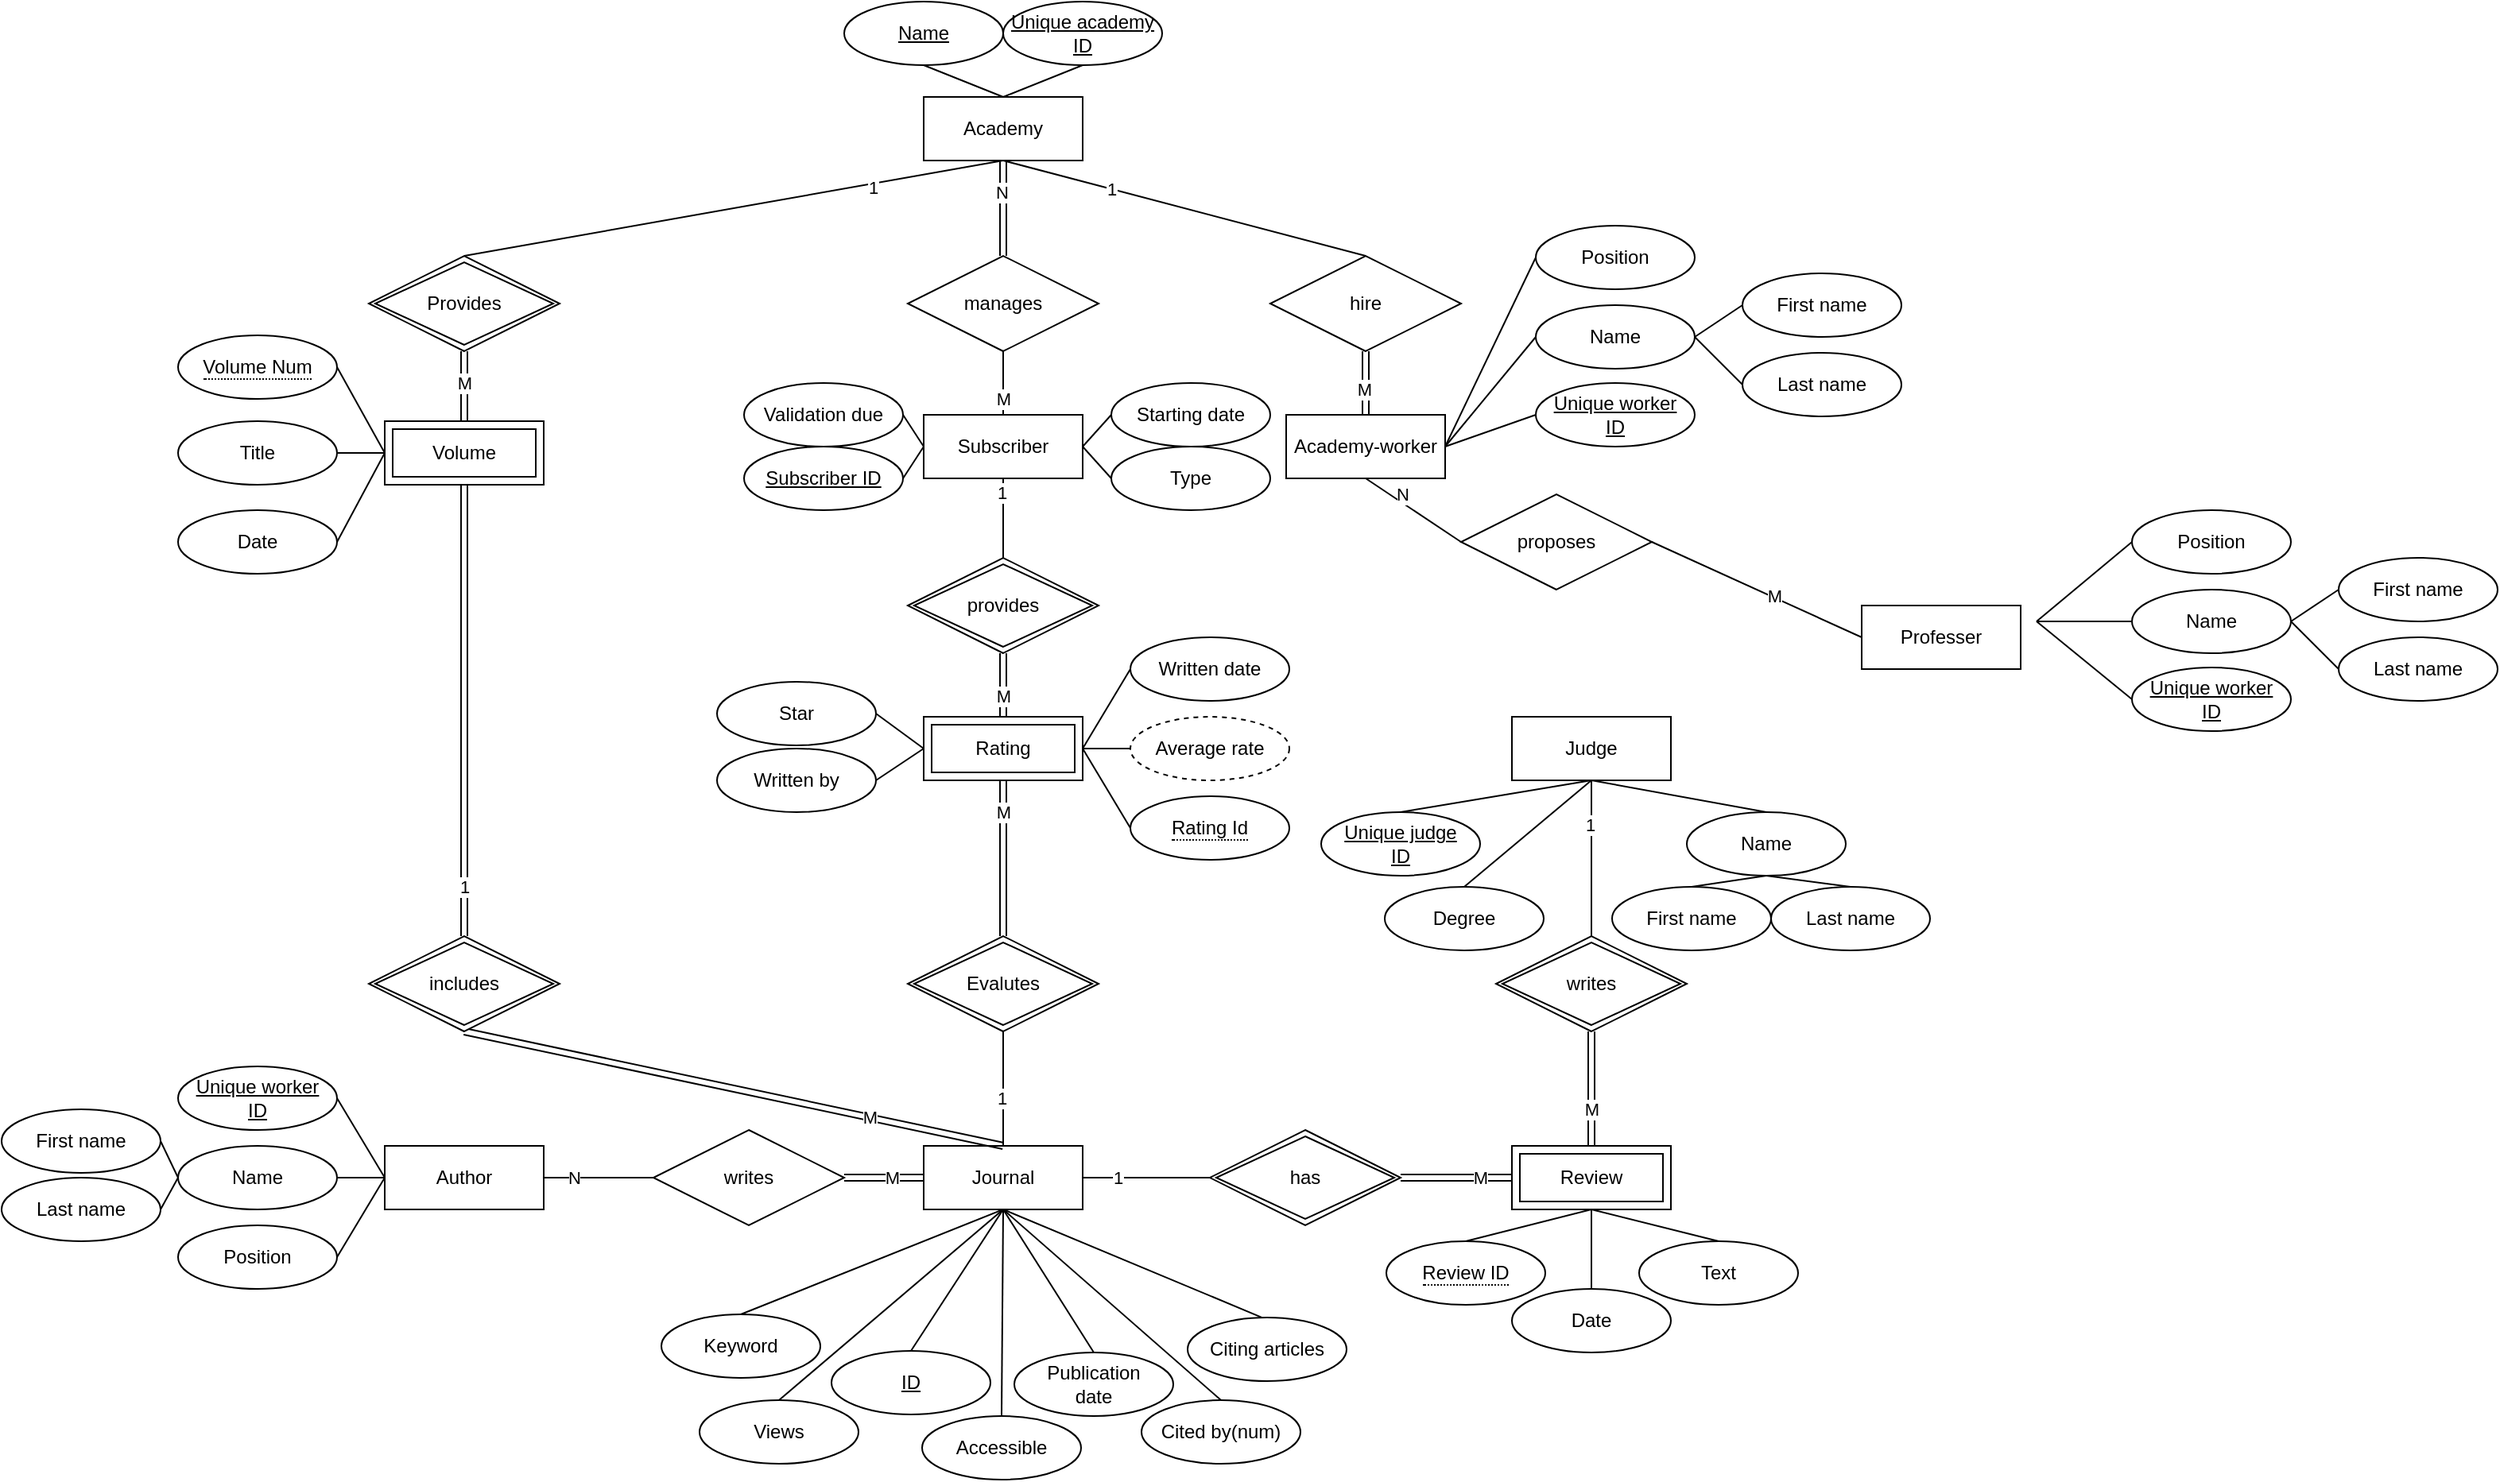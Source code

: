 <mxfile version="20.4.0" type="github">
  <diagram id="O5Nt3UZu3TyDV2IO9KQv" name="페이지-1">
    <mxGraphModel dx="474" dy="285" grid="1" gridSize="10" guides="1" tooltips="1" connect="1" arrows="1" fold="1" page="1" pageScale="1" pageWidth="2000" pageHeight="4100" math="0" shadow="0">
      <root>
        <mxCell id="0" />
        <mxCell id="1" parent="0" />
        <mxCell id="-fTK9KnJdiPH2uhLEuWP-1" value="Journal" style="whiteSpace=wrap;html=1;align=center;direction=west;" parent="1" vertex="1">
          <mxGeometry x="960" y="1480" width="100" height="40" as="geometry" />
        </mxCell>
        <mxCell id="-fTK9KnJdiPH2uhLEuWP-2" value="Author" style="whiteSpace=wrap;html=1;align=center;" parent="1" vertex="1">
          <mxGeometry x="621" y="1480" width="100" height="40" as="geometry" />
        </mxCell>
        <mxCell id="-fTK9KnJdiPH2uhLEuWP-3" value="Academy" style="whiteSpace=wrap;html=1;align=center;direction=west;" parent="1" vertex="1">
          <mxGeometry x="960" y="820" width="100" height="40" as="geometry" />
        </mxCell>
        <mxCell id="-fTK9KnJdiPH2uhLEuWP-9" value="Volume" style="shape=ext;margin=3;double=1;whiteSpace=wrap;html=1;align=center;gradientColor=default;fillColor=none;direction=west;" parent="1" vertex="1">
          <mxGeometry x="621" y="1024" width="100" height="40" as="geometry" />
        </mxCell>
        <mxCell id="-fTK9KnJdiPH2uhLEuWP-13" value="Judge" style="whiteSpace=wrap;html=1;align=center;direction=west;" parent="1" vertex="1">
          <mxGeometry x="1330" y="1210" width="100" height="40" as="geometry" />
        </mxCell>
        <mxCell id="-fTK9KnJdiPH2uhLEuWP-16" value="Review" style="shape=ext;margin=3;double=1;whiteSpace=wrap;html=1;align=center;fillColor=none;gradientColor=default;direction=west;" parent="1" vertex="1">
          <mxGeometry x="1330" y="1480" width="100" height="40" as="geometry" />
        </mxCell>
        <mxCell id="-fTK9KnJdiPH2uhLEuWP-17" value="Subscriber" style="whiteSpace=wrap;html=1;align=center;direction=west;" parent="1" vertex="1">
          <mxGeometry x="960" y="1020" width="100" height="40" as="geometry" />
        </mxCell>
        <mxCell id="-fTK9KnJdiPH2uhLEuWP-18" value="Academy-worker" style="whiteSpace=wrap;html=1;align=center;direction=west;" parent="1" vertex="1">
          <mxGeometry x="1188" y="1020" width="100" height="40" as="geometry" />
        </mxCell>
        <mxCell id="-fTK9KnJdiPH2uhLEuWP-21" value="ID" style="ellipse;whiteSpace=wrap;html=1;align=center;fontStyle=4;fillColor=none;gradientColor=default;direction=west;" parent="1" vertex="1">
          <mxGeometry x="902" y="1609" width="100" height="40" as="geometry" />
        </mxCell>
        <mxCell id="-fTK9KnJdiPH2uhLEuWP-22" value="writes" style="shape=rhombus;perimeter=rhombusPerimeter;whiteSpace=wrap;html=1;align=center;fillColor=none;gradientColor=default;" parent="1" vertex="1">
          <mxGeometry x="790" y="1470" width="120" height="60" as="geometry" />
        </mxCell>
        <mxCell id="-fTK9KnJdiPH2uhLEuWP-26" value="" style="endArrow=none;html=1;rounded=0;entryX=0.5;entryY=0;entryDx=0;entryDy=0;exitX=0.5;exitY=1;exitDx=0;exitDy=0;" parent="1" source="4AUw625GRqSKtKUmd0re-2" target="-fTK9KnJdiPH2uhLEuWP-3" edge="1">
          <mxGeometry relative="1" as="geometry">
            <mxPoint x="700" y="2030" as="sourcePoint" />
            <mxPoint x="1558" y="1460" as="targetPoint" />
          </mxGeometry>
        </mxCell>
        <mxCell id="-fTK9KnJdiPH2uhLEuWP-125" value="1" style="edgeLabel;html=1;align=center;verticalAlign=middle;resizable=0;points=[];" parent="-fTK9KnJdiPH2uhLEuWP-26" vertex="1" connectable="0">
          <mxGeometry x="-0.628" y="-4" relative="1" as="geometry">
            <mxPoint x="193" y="-36" as="offset" />
          </mxGeometry>
        </mxCell>
        <mxCell id="-fTK9KnJdiPH2uhLEuWP-30" value="Views" style="ellipse;whiteSpace=wrap;html=1;align=center;fillColor=none;gradientColor=default;direction=west;" parent="1" vertex="1">
          <mxGeometry x="819" y="1640" width="100" height="40" as="geometry" />
        </mxCell>
        <mxCell id="-fTK9KnJdiPH2uhLEuWP-31" value="Citing articles" style="ellipse;whiteSpace=wrap;html=1;align=center;fillColor=none;gradientColor=default;direction=west;" parent="1" vertex="1">
          <mxGeometry x="1126" y="1588" width="100" height="40" as="geometry" />
        </mxCell>
        <mxCell id="-fTK9KnJdiPH2uhLEuWP-32" value="Keyword" style="ellipse;whiteSpace=wrap;html=1;align=center;fillColor=none;gradientColor=default;direction=west;" parent="1" vertex="1">
          <mxGeometry x="795" y="1586" width="100" height="40" as="geometry" />
        </mxCell>
        <mxCell id="-fTK9KnJdiPH2uhLEuWP-33" value="Publication&lt;br&gt;date" style="ellipse;whiteSpace=wrap;html=1;align=center;fillColor=none;gradientColor=default;direction=west;" parent="1" vertex="1">
          <mxGeometry x="1017" y="1610" width="100" height="40" as="geometry" />
        </mxCell>
        <mxCell id="-fTK9KnJdiPH2uhLEuWP-35" value="Cited by(num)" style="ellipse;whiteSpace=wrap;html=1;align=center;fillColor=none;gradientColor=default;direction=west;" parent="1" vertex="1">
          <mxGeometry x="1097" y="1640" width="100" height="40" as="geometry" />
        </mxCell>
        <mxCell id="-fTK9KnJdiPH2uhLEuWP-40" value="N" style="endArrow=none;html=1;rounded=0;exitX=0;exitY=0.5;exitDx=0;exitDy=0;entryX=1;entryY=0.5;entryDx=0;entryDy=0;" parent="1" source="-fTK9KnJdiPH2uhLEuWP-22" target="-fTK9KnJdiPH2uhLEuWP-2" edge="1">
          <mxGeometry x="0.449" relative="1" as="geometry">
            <mxPoint x="1160" y="870" as="sourcePoint" />
            <mxPoint x="1320" y="870" as="targetPoint" />
            <mxPoint as="offset" />
          </mxGeometry>
        </mxCell>
        <mxCell id="-fTK9KnJdiPH2uhLEuWP-41" value="&lt;u&gt;Subscriber ID&lt;/u&gt;" style="ellipse;whiteSpace=wrap;html=1;align=center;fillColor=none;gradientColor=default;" parent="1" vertex="1">
          <mxGeometry x="847" y="1040" width="100" height="40" as="geometry" />
        </mxCell>
        <mxCell id="-fTK9KnJdiPH2uhLEuWP-43" value="Type" style="ellipse;whiteSpace=wrap;html=1;align=center;fillColor=none;gradientColor=default;" parent="1" vertex="1">
          <mxGeometry x="1078" y="1040" width="100" height="40" as="geometry" />
        </mxCell>
        <mxCell id="-fTK9KnJdiPH2uhLEuWP-47" value="manages" style="shape=rhombus;perimeter=rhombusPerimeter;whiteSpace=wrap;html=1;align=center;fillColor=none;gradientColor=default;direction=west;" parent="1" vertex="1">
          <mxGeometry x="950" y="920.0" width="120" height="60" as="geometry" />
        </mxCell>
        <mxCell id="-fTK9KnJdiPH2uhLEuWP-49" value="" style="endArrow=none;html=1;rounded=0;exitX=0.5;exitY=0;exitDx=0;exitDy=0;entryX=0.5;entryY=1;entryDx=0;entryDy=0;" parent="1" source="-fTK9KnJdiPH2uhLEuWP-47" target="-fTK9KnJdiPH2uhLEuWP-17" edge="1">
          <mxGeometry relative="1" as="geometry">
            <mxPoint x="1352" y="2156.49" as="sourcePoint" />
            <mxPoint x="2032" y="1516.49" as="targetPoint" />
          </mxGeometry>
        </mxCell>
        <mxCell id="-fTK9KnJdiPH2uhLEuWP-118" value="M" style="edgeLabel;html=1;align=center;verticalAlign=middle;resizable=0;points=[];" parent="-fTK9KnJdiPH2uhLEuWP-49" vertex="1" connectable="0">
          <mxGeometry x="-0.477" y="-1" relative="1" as="geometry">
            <mxPoint x="1" y="19" as="offset" />
          </mxGeometry>
        </mxCell>
        <mxCell id="-fTK9KnJdiPH2uhLEuWP-50" value="hire" style="shape=rhombus;perimeter=rhombusPerimeter;whiteSpace=wrap;html=1;align=center;fillColor=none;gradientColor=default;direction=west;" parent="1" vertex="1">
          <mxGeometry x="1178" y="920.0" width="120" height="60" as="geometry" />
        </mxCell>
        <mxCell id="-fTK9KnJdiPH2uhLEuWP-51" value="" style="endArrow=none;html=1;rounded=0;exitX=0.5;exitY=0;exitDx=0;exitDy=0;entryX=0.5;entryY=1;entryDx=0;entryDy=0;" parent="1" source="-fTK9KnJdiPH2uhLEuWP-3" target="-fTK9KnJdiPH2uhLEuWP-50" edge="1">
          <mxGeometry relative="1" as="geometry">
            <mxPoint x="1508" y="1420" as="sourcePoint" />
            <mxPoint x="1668" y="1420" as="targetPoint" />
          </mxGeometry>
        </mxCell>
        <mxCell id="-fTK9KnJdiPH2uhLEuWP-121" value="1" style="edgeLabel;html=1;align=center;verticalAlign=middle;resizable=0;points=[];" parent="-fTK9KnJdiPH2uhLEuWP-51" vertex="1" connectable="0">
          <mxGeometry x="0.398" y="3" relative="1" as="geometry">
            <mxPoint x="-93" y="-21" as="offset" />
          </mxGeometry>
        </mxCell>
        <mxCell id="-fTK9KnJdiPH2uhLEuWP-53" value="proposes" style="shape=rhombus;perimeter=rhombusPerimeter;whiteSpace=wrap;html=1;align=center;fillColor=none;gradientColor=default;direction=west;" parent="1" vertex="1">
          <mxGeometry x="1298" y="1070" width="120" height="60" as="geometry" />
        </mxCell>
        <mxCell id="-fTK9KnJdiPH2uhLEuWP-54" value="" style="endArrow=none;html=1;rounded=0;exitX=0.5;exitY=0;exitDx=0;exitDy=0;entryX=1;entryY=0.5;entryDx=0;entryDy=0;" parent="1" source="-fTK9KnJdiPH2uhLEuWP-18" target="-fTK9KnJdiPH2uhLEuWP-53" edge="1">
          <mxGeometry relative="1" as="geometry">
            <mxPoint x="1368" y="1540" as="sourcePoint" />
            <mxPoint x="1238" y="1090.0" as="targetPoint" />
          </mxGeometry>
        </mxCell>
        <mxCell id="-fTK9KnJdiPH2uhLEuWP-129" value="N" style="edgeLabel;html=1;align=center;verticalAlign=middle;resizable=0;points=[];" parent="-fTK9KnJdiPH2uhLEuWP-54" vertex="1" connectable="0">
          <mxGeometry x="0.521" y="1" relative="1" as="geometry">
            <mxPoint x="-24" y="-20" as="offset" />
          </mxGeometry>
        </mxCell>
        <mxCell id="-fTK9KnJdiPH2uhLEuWP-55" value="" style="endArrow=none;html=1;rounded=0;exitX=0;exitY=0.5;exitDx=0;exitDy=0;entryX=1;entryY=0.5;entryDx=0;entryDy=0;" parent="1" source="-fTK9KnJdiPH2uhLEuWP-53" target="wp4vG5sZTtQI7S3WVU1L-43" edge="1">
          <mxGeometry relative="1" as="geometry">
            <mxPoint x="540" y="1193" as="sourcePoint" />
            <mxPoint x="1510" y="1180" as="targetPoint" />
          </mxGeometry>
        </mxCell>
        <mxCell id="0sQT9fyUg3EOoXURnySZ-10" value="M" style="edgeLabel;html=1;align=center;verticalAlign=middle;resizable=0;points=[];" parent="-fTK9KnJdiPH2uhLEuWP-55" vertex="1" connectable="0">
          <mxGeometry x="0.15" y="1" relative="1" as="geometry">
            <mxPoint as="offset" />
          </mxGeometry>
        </mxCell>
        <mxCell id="-fTK9KnJdiPH2uhLEuWP-61" value="" style="endArrow=none;html=1;rounded=0;exitX=0.5;exitY=0;exitDx=0;exitDy=0;entryX=0.5;entryY=1;entryDx=0;entryDy=0;" parent="1" source="-fTK9KnJdiPH2uhLEuWP-13" target="4AUw625GRqSKtKUmd0re-8" edge="1">
          <mxGeometry relative="1" as="geometry">
            <mxPoint x="1210" y="1193" as="sourcePoint" />
            <mxPoint x="1380.0" y="1650.69" as="targetPoint" />
          </mxGeometry>
        </mxCell>
        <mxCell id="-fTK9KnJdiPH2uhLEuWP-133" value="1" style="edgeLabel;html=1;align=center;verticalAlign=middle;resizable=0;points=[];" parent="-fTK9KnJdiPH2uhLEuWP-61" vertex="1" connectable="0">
          <mxGeometry x="-0.37" y="-3" relative="1" as="geometry">
            <mxPoint x="2" y="-3" as="offset" />
          </mxGeometry>
        </mxCell>
        <mxCell id="-fTK9KnJdiPH2uhLEuWP-64" value="" style="endArrow=none;html=1;rounded=0;exitX=0;exitY=0.5;exitDx=0;exitDy=0;entryX=0;entryY=0.5;entryDx=0;entryDy=0;" parent="1" source="-fTK9KnJdiPH2uhLEuWP-1" target="4AUw625GRqSKtKUmd0re-6" edge="1">
          <mxGeometry relative="1" as="geometry">
            <mxPoint x="1050" y="950" as="sourcePoint" />
            <mxPoint x="1231" y="1440" as="targetPoint" />
          </mxGeometry>
        </mxCell>
        <mxCell id="0sQT9fyUg3EOoXURnySZ-12" value="1" style="edgeLabel;html=1;align=center;verticalAlign=middle;resizable=0;points=[];" parent="-fTK9KnJdiPH2uhLEuWP-64" vertex="1" connectable="0">
          <mxGeometry x="-0.465" relative="1" as="geometry">
            <mxPoint as="offset" />
          </mxGeometry>
        </mxCell>
        <mxCell id="-fTK9KnJdiPH2uhLEuWP-75" value="Validation due" style="ellipse;whiteSpace=wrap;html=1;align=center;fillColor=none;gradientColor=default;" parent="1" vertex="1">
          <mxGeometry x="847" y="1000" width="100" height="40" as="geometry" />
        </mxCell>
        <mxCell id="-fTK9KnJdiPH2uhLEuWP-76" value="Starting date" style="ellipse;whiteSpace=wrap;html=1;align=center;fillColor=none;gradientColor=default;" parent="1" vertex="1">
          <mxGeometry x="1078" y="1000" width="100" height="40" as="geometry" />
        </mxCell>
        <mxCell id="-fTK9KnJdiPH2uhLEuWP-78" value="Unique judge&lt;br&gt;ID" style="ellipse;whiteSpace=wrap;html=1;align=center;fontStyle=4;fillColor=none;gradientColor=default;" parent="1" vertex="1">
          <mxGeometry x="1210" y="1270" width="100" height="40" as="geometry" />
        </mxCell>
        <mxCell id="-fTK9KnJdiPH2uhLEuWP-83" value="Last name" style="ellipse;whiteSpace=wrap;html=1;align=center;fillColor=none;gradientColor=default;" parent="1" vertex="1">
          <mxGeometry x="1493" y="1317" width="100" height="40" as="geometry" />
        </mxCell>
        <mxCell id="-fTK9KnJdiPH2uhLEuWP-84" value="Name" style="ellipse;whiteSpace=wrap;html=1;align=center;fillColor=none;gradientColor=default;" parent="1" vertex="1">
          <mxGeometry x="1440" y="1270" width="100" height="40" as="geometry" />
        </mxCell>
        <mxCell id="-fTK9KnJdiPH2uhLEuWP-85" value="" style="endArrow=none;html=1;rounded=0;entryX=0.5;entryY=1;entryDx=0;entryDy=0;exitX=0.5;exitY=0;exitDx=0;exitDy=0;" parent="1" source="-fTK9KnJdiPH2uhLEuWP-87" target="-fTK9KnJdiPH2uhLEuWP-84" edge="1">
          <mxGeometry relative="1" as="geometry">
            <mxPoint x="1140" y="1095" as="sourcePoint" />
            <mxPoint x="1300" y="1095" as="targetPoint" />
          </mxGeometry>
        </mxCell>
        <mxCell id="-fTK9KnJdiPH2uhLEuWP-86" value="" style="endArrow=none;html=1;rounded=0;entryX=0.5;entryY=0;entryDx=0;entryDy=0;exitX=0.5;exitY=1;exitDx=0;exitDy=0;" parent="1" source="-fTK9KnJdiPH2uhLEuWP-84" edge="1" target="-fTK9KnJdiPH2uhLEuWP-83">
          <mxGeometry relative="1" as="geometry">
            <mxPoint x="1600" y="1225" as="sourcePoint" />
            <mxPoint x="1660" y="1235" as="targetPoint" />
          </mxGeometry>
        </mxCell>
        <mxCell id="-fTK9KnJdiPH2uhLEuWP-87" value="First name" style="ellipse;whiteSpace=wrap;html=1;align=center;fillColor=none;gradientColor=default;" parent="1" vertex="1">
          <mxGeometry x="1393" y="1317" width="100" height="40" as="geometry" />
        </mxCell>
        <mxCell id="-fTK9KnJdiPH2uhLEuWP-88" value="Degree" style="ellipse;whiteSpace=wrap;html=1;align=center;fillColor=none;gradientColor=default;" parent="1" vertex="1">
          <mxGeometry x="1250" y="1317" width="100" height="40" as="geometry" />
        </mxCell>
        <mxCell id="-fTK9KnJdiPH2uhLEuWP-89" value="Date" style="ellipse;whiteSpace=wrap;html=1;align=center;fillColor=none;gradientColor=default;" parent="1" vertex="1">
          <mxGeometry x="1330" y="1570" width="100" height="40" as="geometry" />
        </mxCell>
        <mxCell id="-fTK9KnJdiPH2uhLEuWP-92" value="&lt;span style=&quot;border-bottom: 1px dotted&quot;&gt;Review ID&lt;/span&gt;" style="ellipse;whiteSpace=wrap;html=1;align=center;fillColor=none;gradientColor=default;" parent="1" vertex="1">
          <mxGeometry x="1251" y="1540" width="100" height="40" as="geometry" />
        </mxCell>
        <mxCell id="-fTK9KnJdiPH2uhLEuWP-94" value="Date" style="ellipse;whiteSpace=wrap;html=1;align=center;fillColor=none;gradientColor=default;" parent="1" vertex="1">
          <mxGeometry x="491" y="1080" width="100" height="40" as="geometry" />
        </mxCell>
        <mxCell id="-fTK9KnJdiPH2uhLEuWP-95" value="Title" style="ellipse;whiteSpace=wrap;html=1;align=center;fillColor=none;gradientColor=default;" parent="1" vertex="1">
          <mxGeometry x="491" y="1024" width="100" height="40" as="geometry" />
        </mxCell>
        <mxCell id="-fTK9KnJdiPH2uhLEuWP-96" value="&lt;span style=&quot;border-bottom: 1px dotted&quot;&gt;Volume Num&lt;/span&gt;" style="ellipse;whiteSpace=wrap;html=1;align=center;fillColor=none;gradientColor=default;" parent="1" vertex="1">
          <mxGeometry x="491" y="970" width="100" height="40" as="geometry" />
        </mxCell>
        <mxCell id="-fTK9KnJdiPH2uhLEuWP-97" value="Unique worker&lt;br&gt;ID" style="ellipse;whiteSpace=wrap;html=1;align=center;fontStyle=4;fillColor=none;gradientColor=default;" parent="1" vertex="1">
          <mxGeometry x="1345" y="1000" width="100" height="40" as="geometry" />
        </mxCell>
        <mxCell id="-fTK9KnJdiPH2uhLEuWP-99" value="Last name" style="ellipse;whiteSpace=wrap;html=1;align=center;fillColor=none;gradientColor=default;" parent="1" vertex="1">
          <mxGeometry x="1475" y="981" width="100" height="40" as="geometry" />
        </mxCell>
        <mxCell id="-fTK9KnJdiPH2uhLEuWP-100" value="Name" style="ellipse;whiteSpace=wrap;html=1;align=center;fillColor=none;gradientColor=default;" parent="1" vertex="1">
          <mxGeometry x="1345" y="951" width="100" height="40" as="geometry" />
        </mxCell>
        <mxCell id="-fTK9KnJdiPH2uhLEuWP-101" value="" style="endArrow=none;html=1;rounded=0;exitX=0;exitY=0.5;exitDx=0;exitDy=0;entryX=1;entryY=0.5;entryDx=0;entryDy=0;" parent="1" source="-fTK9KnJdiPH2uhLEuWP-103" target="-fTK9KnJdiPH2uhLEuWP-100" edge="1">
          <mxGeometry relative="1" as="geometry">
            <mxPoint x="965" y="801" as="sourcePoint" />
            <mxPoint x="1485" y="941" as="targetPoint" />
          </mxGeometry>
        </mxCell>
        <mxCell id="-fTK9KnJdiPH2uhLEuWP-102" value="" style="endArrow=none;html=1;rounded=0;entryX=0;entryY=0.5;entryDx=0;entryDy=0;exitX=1;exitY=0.5;exitDx=0;exitDy=0;" parent="1" source="-fTK9KnJdiPH2uhLEuWP-100" edge="1" target="-fTK9KnJdiPH2uhLEuWP-99">
          <mxGeometry relative="1" as="geometry">
            <mxPoint x="1425" y="931" as="sourcePoint" />
            <mxPoint x="1485" y="941" as="targetPoint" />
          </mxGeometry>
        </mxCell>
        <mxCell id="-fTK9KnJdiPH2uhLEuWP-103" value="First name" style="ellipse;whiteSpace=wrap;html=1;align=center;fillColor=none;gradientColor=default;" parent="1" vertex="1">
          <mxGeometry x="1475" y="931" width="100" height="40" as="geometry" />
        </mxCell>
        <mxCell id="-fTK9KnJdiPH2uhLEuWP-105" value="Position" style="ellipse;whiteSpace=wrap;html=1;align=center;fillColor=none;gradientColor=default;" parent="1" vertex="1">
          <mxGeometry x="1345" y="901" width="100" height="40" as="geometry" />
        </mxCell>
        <mxCell id="-fTK9KnJdiPH2uhLEuWP-109" value="Accessible" style="ellipse;whiteSpace=wrap;html=1;align=center;fillColor=none;gradientColor=default;direction=west;" parent="1" vertex="1">
          <mxGeometry x="959" y="1650" width="100" height="40" as="geometry" />
        </mxCell>
        <mxCell id="-fTK9KnJdiPH2uhLEuWP-110" value="Name" style="ellipse;whiteSpace=wrap;html=1;align=center;fontStyle=4;fillColor=none;gradientColor=default;" parent="1" vertex="1">
          <mxGeometry x="910" y="760" width="100" height="40" as="geometry" />
        </mxCell>
        <mxCell id="-fTK9KnJdiPH2uhLEuWP-111" value="&lt;u&gt;Unique academy&lt;br&gt;ID&lt;/u&gt;" style="ellipse;whiteSpace=wrap;html=1;align=center;fillColor=none;gradientColor=default;" parent="1" vertex="1">
          <mxGeometry x="1010" y="760" width="100" height="40" as="geometry" />
        </mxCell>
        <mxCell id="0sQT9fyUg3EOoXURnySZ-13" value="" style="endArrow=none;html=1;rounded=0;exitX=0.5;exitY=0;exitDx=0;exitDy=0;entryX=0.5;entryY=1;entryDx=0;entryDy=0;" parent="1" source="-fTK9KnJdiPH2uhLEuWP-1" target="-fTK9KnJdiPH2uhLEuWP-33" edge="1">
          <mxGeometry width="50" height="50" relative="1" as="geometry">
            <mxPoint x="990" y="1480" as="sourcePoint" />
            <mxPoint x="1040" y="1430" as="targetPoint" />
          </mxGeometry>
        </mxCell>
        <mxCell id="0sQT9fyUg3EOoXURnySZ-14" value="" style="endArrow=none;html=1;rounded=0;entryX=0.5;entryY=1;entryDx=0;entryDy=0;exitX=0.5;exitY=0;exitDx=0;exitDy=0;" parent="1" source="-fTK9KnJdiPH2uhLEuWP-1" target="-fTK9KnJdiPH2uhLEuWP-32" edge="1">
          <mxGeometry width="50" height="50" relative="1" as="geometry">
            <mxPoint x="1010" y="1480" as="sourcePoint" />
            <mxPoint x="1070" y="1457.69" as="targetPoint" />
          </mxGeometry>
        </mxCell>
        <mxCell id="0sQT9fyUg3EOoXURnySZ-15" value="" style="endArrow=none;html=1;rounded=0;exitX=0.5;exitY=0;exitDx=0;exitDy=0;entryX=0.5;entryY=1;entryDx=0;entryDy=0;" parent="1" source="-fTK9KnJdiPH2uhLEuWP-1" target="-fTK9KnJdiPH2uhLEuWP-30" edge="1">
          <mxGeometry width="50" height="50" relative="1" as="geometry">
            <mxPoint x="1030" y="1500" as="sourcePoint" />
            <mxPoint x="1080" y="1467.69" as="targetPoint" />
          </mxGeometry>
        </mxCell>
        <mxCell id="0sQT9fyUg3EOoXURnySZ-16" value="" style="endArrow=none;html=1;rounded=0;exitX=0.5;exitY=0;exitDx=0;exitDy=0;entryX=0.5;entryY=1;entryDx=0;entryDy=0;" parent="1" source="-fTK9KnJdiPH2uhLEuWP-1" target="-fTK9KnJdiPH2uhLEuWP-35" edge="1">
          <mxGeometry width="50" height="50" relative="1" as="geometry">
            <mxPoint x="1040" y="1510" as="sourcePoint" />
            <mxPoint x="1090" y="1477.69" as="targetPoint" />
          </mxGeometry>
        </mxCell>
        <mxCell id="0sQT9fyUg3EOoXURnySZ-17" value="" style="endArrow=none;html=1;rounded=0;exitX=0.5;exitY=0;exitDx=0;exitDy=0;entryX=0.5;entryY=1;entryDx=0;entryDy=0;" parent="1" source="-fTK9KnJdiPH2uhLEuWP-1" target="-fTK9KnJdiPH2uhLEuWP-109" edge="1">
          <mxGeometry width="50" height="50" relative="1" as="geometry">
            <mxPoint x="1050" y="1520" as="sourcePoint" />
            <mxPoint x="1100" y="1487.69" as="targetPoint" />
          </mxGeometry>
        </mxCell>
        <mxCell id="0sQT9fyUg3EOoXURnySZ-18" value="" style="endArrow=none;html=1;rounded=0;exitX=0.5;exitY=0;exitDx=0;exitDy=0;entryX=0.5;entryY=1;entryDx=0;entryDy=0;" parent="1" source="-fTK9KnJdiPH2uhLEuWP-1" target="-fTK9KnJdiPH2uhLEuWP-21" edge="1">
          <mxGeometry width="50" height="50" relative="1" as="geometry">
            <mxPoint x="1060" y="1530" as="sourcePoint" />
            <mxPoint x="1110" y="1497.69" as="targetPoint" />
          </mxGeometry>
        </mxCell>
        <mxCell id="0sQT9fyUg3EOoXURnySZ-19" value="" style="endArrow=none;html=1;rounded=0;exitX=0.5;exitY=0;exitDx=0;exitDy=0;entryX=0.534;entryY=1.002;entryDx=0;entryDy=0;entryPerimeter=0;" parent="1" source="-fTK9KnJdiPH2uhLEuWP-1" target="-fTK9KnJdiPH2uhLEuWP-31" edge="1">
          <mxGeometry width="50" height="50" relative="1" as="geometry">
            <mxPoint x="1070" y="1540" as="sourcePoint" />
            <mxPoint x="1120" y="1507.69" as="targetPoint" />
          </mxGeometry>
        </mxCell>
        <mxCell id="0sQT9fyUg3EOoXURnySZ-20" value="Text" style="ellipse;whiteSpace=wrap;html=1;align=center;fillColor=none;gradientColor=default;" parent="1" vertex="1">
          <mxGeometry x="1410" y="1540" width="100" height="40" as="geometry" />
        </mxCell>
        <mxCell id="0sQT9fyUg3EOoXURnySZ-23" value="" style="shape=link;html=1;rounded=0;exitX=1;exitY=0.5;exitDx=0;exitDy=0;entryX=1;entryY=0.5;entryDx=0;entryDy=0;" parent="1" source="4AUw625GRqSKtKUmd0re-6" target="-fTK9KnJdiPH2uhLEuWP-16" edge="1">
          <mxGeometry relative="1" as="geometry">
            <mxPoint x="1251" y="1623" as="sourcePoint" />
            <mxPoint x="1300" y="1540" as="targetPoint" />
          </mxGeometry>
        </mxCell>
        <mxCell id="0sQT9fyUg3EOoXURnySZ-25" value="M" style="edgeLabel;html=1;align=center;verticalAlign=middle;resizable=0;points=[];" parent="0sQT9fyUg3EOoXURnySZ-23" vertex="1" connectable="0">
          <mxGeometry x="0.684" y="3" relative="1" as="geometry">
            <mxPoint x="-9" y="3" as="offset" />
          </mxGeometry>
        </mxCell>
        <mxCell id="0sQT9fyUg3EOoXURnySZ-26" value="provides" style="shape=rhombus;double=1;perimeter=rhombusPerimeter;whiteSpace=wrap;html=1;align=center;direction=west;" parent="1" vertex="1">
          <mxGeometry x="950" y="1110" width="120" height="60" as="geometry" />
        </mxCell>
        <mxCell id="0sQT9fyUg3EOoXURnySZ-28" value="Evalutes" style="shape=rhombus;double=1;perimeter=rhombusPerimeter;whiteSpace=wrap;html=1;align=center;direction=west;" parent="1" vertex="1">
          <mxGeometry x="950" y="1348" width="120" height="60" as="geometry" />
        </mxCell>
        <mxCell id="0sQT9fyUg3EOoXURnySZ-29" value="" style="endArrow=none;html=1;rounded=0;exitX=0.5;exitY=0;exitDx=0;exitDy=0;entryX=0.5;entryY=1;entryDx=0;entryDy=0;" parent="1" source="-fTK9KnJdiPH2uhLEuWP-17" target="0sQT9fyUg3EOoXURnySZ-26" edge="1">
          <mxGeometry relative="1" as="geometry">
            <mxPoint x="940" y="1855.97" as="sourcePoint" />
            <mxPoint x="960" y="1747.92" as="targetPoint" />
          </mxGeometry>
        </mxCell>
        <mxCell id="0sQT9fyUg3EOoXURnySZ-30" value="1" style="edgeLabel;html=1;align=center;verticalAlign=middle;resizable=0;points=[];" parent="0sQT9fyUg3EOoXURnySZ-29" vertex="1" connectable="0">
          <mxGeometry x="-0.477" y="-1" relative="1" as="geometry">
            <mxPoint y="-4" as="offset" />
          </mxGeometry>
        </mxCell>
        <mxCell id="0sQT9fyUg3EOoXURnySZ-31" value="" style="shape=link;html=1;rounded=0;exitX=0.5;exitY=0;exitDx=0;exitDy=0;entryX=0.5;entryY=1;entryDx=0;entryDy=0;" parent="1" source="0sQT9fyUg3EOoXURnySZ-26" target="4AUw625GRqSKtKUmd0re-1" edge="1">
          <mxGeometry relative="1" as="geometry">
            <mxPoint x="910" y="1790" as="sourcePoint" />
            <mxPoint x="966" y="1700" as="targetPoint" />
          </mxGeometry>
        </mxCell>
        <mxCell id="0sQT9fyUg3EOoXURnySZ-33" value="M" style="edgeLabel;html=1;align=center;verticalAlign=middle;resizable=0;points=[];" parent="0sQT9fyUg3EOoXURnySZ-31" vertex="1" connectable="0">
          <mxGeometry x="0.454" y="2" relative="1" as="geometry">
            <mxPoint x="-2" y="-2" as="offset" />
          </mxGeometry>
        </mxCell>
        <mxCell id="0sQT9fyUg3EOoXURnySZ-34" value="" style="shape=link;html=1;rounded=0;exitX=0.5;exitY=0;exitDx=0;exitDy=0;entryX=0.5;entryY=1;entryDx=0;entryDy=0;" parent="1" source="4AUw625GRqSKtKUmd0re-1" target="0sQT9fyUg3EOoXURnySZ-28" edge="1">
          <mxGeometry relative="1" as="geometry">
            <mxPoint x="966" y="1660" as="sourcePoint" />
            <mxPoint x="920" y="1700" as="targetPoint" />
          </mxGeometry>
        </mxCell>
        <mxCell id="0sQT9fyUg3EOoXURnySZ-35" value="M" style="edgeLabel;html=1;align=center;verticalAlign=middle;resizable=0;points=[];" parent="0sQT9fyUg3EOoXURnySZ-34" vertex="1" connectable="0">
          <mxGeometry x="0.454" y="2" relative="1" as="geometry">
            <mxPoint x="-2" y="-51" as="offset" />
          </mxGeometry>
        </mxCell>
        <mxCell id="0sQT9fyUg3EOoXURnySZ-36" value="" style="endArrow=none;html=1;rounded=0;exitX=0.5;exitY=0;exitDx=0;exitDy=0;entryX=0.5;entryY=1;entryDx=0;entryDy=0;" parent="1" source="0sQT9fyUg3EOoXURnySZ-28" target="-fTK9KnJdiPH2uhLEuWP-1" edge="1">
          <mxGeometry relative="1" as="geometry">
            <mxPoint x="846" y="1610" as="sourcePoint" />
            <mxPoint x="1136" y="1520" as="targetPoint" />
          </mxGeometry>
        </mxCell>
        <mxCell id="0sQT9fyUg3EOoXURnySZ-37" value="1" style="edgeLabel;html=1;align=center;verticalAlign=middle;resizable=0;points=[];" parent="0sQT9fyUg3EOoXURnySZ-36" vertex="1" connectable="0">
          <mxGeometry x="-0.647" y="-4" relative="1" as="geometry">
            <mxPoint x="3" y="29" as="offset" />
          </mxGeometry>
        </mxCell>
        <mxCell id="0sQT9fyUg3EOoXURnySZ-39" value="Star" style="ellipse;whiteSpace=wrap;html=1;align=center;fillColor=none;gradientColor=default;" parent="1" vertex="1">
          <mxGeometry x="830" y="1188" width="100" height="40" as="geometry" />
        </mxCell>
        <mxCell id="0sQT9fyUg3EOoXURnySZ-40" value="Written by" style="ellipse;whiteSpace=wrap;html=1;align=center;fillColor=none;gradientColor=default;" parent="1" vertex="1">
          <mxGeometry x="830" y="1230" width="100" height="40" as="geometry" />
        </mxCell>
        <mxCell id="0sQT9fyUg3EOoXURnySZ-41" value="Written date" style="ellipse;whiteSpace=wrap;html=1;align=center;fillColor=none;gradientColor=default;" parent="1" vertex="1">
          <mxGeometry x="1090" y="1160" width="100" height="40" as="geometry" />
        </mxCell>
        <mxCell id="0sQT9fyUg3EOoXURnySZ-42" value="Average rate" style="ellipse;whiteSpace=wrap;html=1;align=center;dashed=1;" parent="1" vertex="1">
          <mxGeometry x="1090" y="1210" width="100" height="40" as="geometry" />
        </mxCell>
        <mxCell id="4AUw625GRqSKtKUmd0re-1" value="Rating" style="shape=ext;margin=3;double=1;whiteSpace=wrap;html=1;align=center;direction=west;" parent="1" vertex="1">
          <mxGeometry x="960" y="1210" width="100" height="40" as="geometry" />
        </mxCell>
        <mxCell id="4AUw625GRqSKtKUmd0re-2" value="Provides" style="shape=rhombus;double=1;perimeter=rhombusPerimeter;whiteSpace=wrap;html=1;align=center;direction=west;" parent="1" vertex="1">
          <mxGeometry x="611" y="920" width="120" height="60" as="geometry" />
        </mxCell>
        <mxCell id="4AUw625GRqSKtKUmd0re-3" value="" style="shape=link;html=1;rounded=0;exitX=0.5;exitY=0;exitDx=0;exitDy=0;entryX=0.5;entryY=1;entryDx=0;entryDy=0;" parent="1" source="4AUw625GRqSKtKUmd0re-2" target="-fTK9KnJdiPH2uhLEuWP-9" edge="1">
          <mxGeometry relative="1" as="geometry">
            <mxPoint x="800" y="1960" as="sourcePoint" />
            <mxPoint x="960" y="1960" as="targetPoint" />
          </mxGeometry>
        </mxCell>
        <mxCell id="4AUw625GRqSKtKUmd0re-5" value="M" style="edgeLabel;html=1;align=center;verticalAlign=middle;resizable=0;points=[];" parent="4AUw625GRqSKtKUmd0re-3" vertex="1" connectable="0">
          <mxGeometry x="0.64" y="-1" relative="1" as="geometry">
            <mxPoint x="1" y="-16" as="offset" />
          </mxGeometry>
        </mxCell>
        <mxCell id="4AUw625GRqSKtKUmd0re-6" value="has" style="shape=rhombus;double=1;perimeter=rhombusPerimeter;whiteSpace=wrap;html=1;align=center;" parent="1" vertex="1">
          <mxGeometry x="1140" y="1470" width="120" height="60" as="geometry" />
        </mxCell>
        <mxCell id="4AUw625GRqSKtKUmd0re-8" value="writes" style="shape=rhombus;double=1;perimeter=rhombusPerimeter;whiteSpace=wrap;html=1;align=center;direction=west;" parent="1" vertex="1">
          <mxGeometry x="1320" y="1348" width="120" height="60" as="geometry" />
        </mxCell>
        <mxCell id="4AUw625GRqSKtKUmd0re-10" value="" style="shape=link;html=1;rounded=0;entryX=0.5;entryY=1;entryDx=0;entryDy=0;exitX=0.5;exitY=0;exitDx=0;exitDy=0;" parent="1" source="4AUw625GRqSKtKUmd0re-8" target="-fTK9KnJdiPH2uhLEuWP-16" edge="1">
          <mxGeometry relative="1" as="geometry">
            <mxPoint x="1210" y="1623" as="sourcePoint" />
            <mxPoint x="1370" y="1623" as="targetPoint" />
          </mxGeometry>
        </mxCell>
        <mxCell id="4AUw625GRqSKtKUmd0re-12" value="M" style="edgeLabel;html=1;align=center;verticalAlign=middle;resizable=0;points=[];" parent="4AUw625GRqSKtKUmd0re-10" vertex="1" connectable="0">
          <mxGeometry x="0.366" y="1" relative="1" as="geometry">
            <mxPoint x="-1" as="offset" />
          </mxGeometry>
        </mxCell>
        <mxCell id="4AUw625GRqSKtKUmd0re-15" value="&lt;span style=&quot;border-bottom: 1px dotted&quot;&gt;Rating Id&lt;/span&gt;" style="ellipse;whiteSpace=wrap;html=1;align=center;" parent="1" vertex="1">
          <mxGeometry x="1090" y="1260" width="100" height="40" as="geometry" />
        </mxCell>
        <mxCell id="4AUw625GRqSKtKUmd0re-16" value="" style="shape=link;html=1;rounded=0;exitX=0.5;exitY=0;exitDx=0;exitDy=0;entryX=0.5;entryY=1;entryDx=0;entryDy=0;" parent="1" source="-fTK9KnJdiPH2uhLEuWP-9" target="wp4vG5sZTtQI7S3WVU1L-3" edge="1">
          <mxGeometry relative="1" as="geometry">
            <mxPoint x="730" y="1690" as="sourcePoint" />
            <mxPoint x="670" y="1639" as="targetPoint" />
          </mxGeometry>
        </mxCell>
        <mxCell id="4AUw625GRqSKtKUmd0re-19" value="1" style="edgeLabel;html=1;align=center;verticalAlign=middle;resizable=0;points=[];" parent="4AUw625GRqSKtKUmd0re-16" vertex="1" connectable="0">
          <mxGeometry x="0.487" y="3" relative="1" as="geometry">
            <mxPoint x="-3" y="42" as="offset" />
          </mxGeometry>
        </mxCell>
        <mxCell id="4AUw625GRqSKtKUmd0re-18" value="" style="shape=link;html=1;rounded=0;entryX=0.5;entryY=1;entryDx=0;entryDy=0;exitX=0.5;exitY=0;exitDx=0;exitDy=0;" parent="1" source="wp4vG5sZTtQI7S3WVU1L-3" target="-fTK9KnJdiPH2uhLEuWP-1" edge="1">
          <mxGeometry relative="1" as="geometry">
            <mxPoint x="670" y="1579" as="sourcePoint" />
            <mxPoint x="880" y="1550" as="targetPoint" />
          </mxGeometry>
        </mxCell>
        <mxCell id="4AUw625GRqSKtKUmd0re-20" value="M" style="edgeLabel;html=1;align=center;verticalAlign=middle;resizable=0;points=[];" parent="4AUw625GRqSKtKUmd0re-18" vertex="1" connectable="0">
          <mxGeometry x="-0.717" relative="1" as="geometry">
            <mxPoint x="207" y="44" as="offset" />
          </mxGeometry>
        </mxCell>
        <mxCell id="4AUw625GRqSKtKUmd0re-21" value="" style="shape=link;html=1;rounded=0;exitX=0.5;exitY=0;exitDx=0;exitDy=0;entryX=0.5;entryY=1;entryDx=0;entryDy=0;" parent="1" source="-fTK9KnJdiPH2uhLEuWP-3" target="-fTK9KnJdiPH2uhLEuWP-47" edge="1">
          <mxGeometry relative="1" as="geometry">
            <mxPoint x="710" y="1980" as="sourcePoint" />
            <mxPoint x="681" y="1831.95" as="targetPoint" />
          </mxGeometry>
        </mxCell>
        <mxCell id="4AUw625GRqSKtKUmd0re-23" value="N" style="edgeLabel;html=1;align=center;verticalAlign=middle;resizable=0;points=[];" parent="4AUw625GRqSKtKUmd0re-21" vertex="1" connectable="0">
          <mxGeometry x="0.562" y="-2" relative="1" as="geometry">
            <mxPoint x="1" y="-27" as="offset" />
          </mxGeometry>
        </mxCell>
        <mxCell id="4AUw625GRqSKtKUmd0re-24" value="" style="shape=link;html=1;rounded=0;entryX=1;entryY=0.5;entryDx=0;entryDy=0;exitX=1;exitY=0.5;exitDx=0;exitDy=0;" parent="1" source="-fTK9KnJdiPH2uhLEuWP-22" target="-fTK9KnJdiPH2uhLEuWP-1" edge="1">
          <mxGeometry relative="1" as="geometry">
            <mxPoint x="740" y="1630" as="sourcePoint" />
            <mxPoint x="1020" y="1530" as="targetPoint" />
          </mxGeometry>
        </mxCell>
        <mxCell id="4AUw625GRqSKtKUmd0re-25" value="M" style="edgeLabel;html=1;align=center;verticalAlign=middle;resizable=0;points=[];" parent="4AUw625GRqSKtKUmd0re-24" vertex="1" connectable="0">
          <mxGeometry x="-0.717" relative="1" as="geometry">
            <mxPoint x="23" as="offset" />
          </mxGeometry>
        </mxCell>
        <mxCell id="4AUw625GRqSKtKUmd0re-26" value="" style="shape=link;html=1;rounded=0;exitX=0.5;exitY=0;exitDx=0;exitDy=0;entryX=0.5;entryY=1;entryDx=0;entryDy=0;" parent="1" source="-fTK9KnJdiPH2uhLEuWP-50" target="-fTK9KnJdiPH2uhLEuWP-18" edge="1">
          <mxGeometry relative="1" as="geometry">
            <mxPoint x="998" y="2110" as="sourcePoint" />
            <mxPoint x="1108" y="2040" as="targetPoint" />
          </mxGeometry>
        </mxCell>
        <mxCell id="4AUw625GRqSKtKUmd0re-28" value="M" style="edgeLabel;html=1;align=center;verticalAlign=middle;resizable=0;points=[];" parent="4AUw625GRqSKtKUmd0re-26" vertex="1" connectable="0">
          <mxGeometry x="-0.263" y="-3" relative="1" as="geometry">
            <mxPoint x="2" y="9" as="offset" />
          </mxGeometry>
        </mxCell>
        <mxCell id="wp4vG5sZTtQI7S3WVU1L-3" value="includes" style="shape=rhombus;double=1;perimeter=rhombusPerimeter;whiteSpace=wrap;html=1;align=center;direction=west;" vertex="1" parent="1">
          <mxGeometry x="611" y="1348" width="120" height="60" as="geometry" />
        </mxCell>
        <mxCell id="wp4vG5sZTtQI7S3WVU1L-4" value="" style="endArrow=none;html=1;rounded=0;exitX=0.5;exitY=0;exitDx=0;exitDy=0;entryX=0.5;entryY=0;entryDx=0;entryDy=0;" edge="1" parent="1" source="-fTK9KnJdiPH2uhLEuWP-16" target="-fTK9KnJdiPH2uhLEuWP-92">
          <mxGeometry width="50" height="50" relative="1" as="geometry">
            <mxPoint x="1020" y="1530" as="sourcePoint" />
            <mxPoint x="1035" y="1620" as="targetPoint" />
          </mxGeometry>
        </mxCell>
        <mxCell id="wp4vG5sZTtQI7S3WVU1L-5" value="" style="endArrow=none;html=1;rounded=0;entryX=0.5;entryY=0;entryDx=0;entryDy=0;exitX=0.5;exitY=0;exitDx=0;exitDy=0;" edge="1" parent="1" source="-fTK9KnJdiPH2uhLEuWP-16" target="-fTK9KnJdiPH2uhLEuWP-89">
          <mxGeometry width="50" height="50" relative="1" as="geometry">
            <mxPoint x="1390" y="1540" as="sourcePoint" />
            <mxPoint x="1310" y="1610" as="targetPoint" />
          </mxGeometry>
        </mxCell>
        <mxCell id="wp4vG5sZTtQI7S3WVU1L-6" value="" style="endArrow=none;html=1;rounded=0;entryX=0.5;entryY=0;entryDx=0;entryDy=0;exitX=0.5;exitY=0;exitDx=0;exitDy=0;" edge="1" parent="1" source="0sQT9fyUg3EOoXURnySZ-20" target="-fTK9KnJdiPH2uhLEuWP-16">
          <mxGeometry width="50" height="50" relative="1" as="geometry">
            <mxPoint x="1380" y="1520" as="sourcePoint" />
            <mxPoint x="1320" y="1620" as="targetPoint" />
          </mxGeometry>
        </mxCell>
        <mxCell id="wp4vG5sZTtQI7S3WVU1L-7" value="" style="endArrow=none;html=1;rounded=0;exitX=0.5;exitY=0;exitDx=0;exitDy=0;entryX=0.5;entryY=0;entryDx=0;entryDy=0;" edge="1" parent="1" source="-fTK9KnJdiPH2uhLEuWP-13" target="-fTK9KnJdiPH2uhLEuWP-84">
          <mxGeometry width="50" height="50" relative="1" as="geometry">
            <mxPoint x="1610" y="1213.95" as="sourcePoint" />
            <mxPoint x="1530" y="1293.95" as="targetPoint" />
          </mxGeometry>
        </mxCell>
        <mxCell id="wp4vG5sZTtQI7S3WVU1L-8" value="" style="endArrow=none;html=1;rounded=0;exitX=0.5;exitY=0;exitDx=0;exitDy=0;entryX=0.5;entryY=0;entryDx=0;entryDy=0;" edge="1" parent="1" source="-fTK9KnJdiPH2uhLEuWP-78" target="-fTK9KnJdiPH2uhLEuWP-13">
          <mxGeometry width="50" height="50" relative="1" as="geometry">
            <mxPoint x="1590" y="1155" as="sourcePoint" />
            <mxPoint x="1510" y="1235" as="targetPoint" />
          </mxGeometry>
        </mxCell>
        <mxCell id="wp4vG5sZTtQI7S3WVU1L-9" value="" style="endArrow=none;html=1;rounded=0;exitX=0.5;exitY=0;exitDx=0;exitDy=0;entryX=0.5;entryY=0;entryDx=0;entryDy=0;" edge="1" parent="1" source="-fTK9KnJdiPH2uhLEuWP-88" target="-fTK9KnJdiPH2uhLEuWP-13">
          <mxGeometry width="50" height="50" relative="1" as="geometry">
            <mxPoint x="1260.0" y="1265" as="sourcePoint" />
            <mxPoint x="1370" y="1260" as="targetPoint" />
          </mxGeometry>
        </mxCell>
        <mxCell id="wp4vG5sZTtQI7S3WVU1L-11" value="" style="endArrow=none;html=1;rounded=0;entryX=0;entryY=0.5;entryDx=0;entryDy=0;exitX=0;exitY=0.5;exitDx=0;exitDy=0;" edge="1" parent="1" source="-fTK9KnJdiPH2uhLEuWP-18" target="-fTK9KnJdiPH2uhLEuWP-100">
          <mxGeometry relative="1" as="geometry">
            <mxPoint x="1388" y="1070" as="sourcePoint" />
            <mxPoint x="1438" y="1060" as="targetPoint" />
          </mxGeometry>
        </mxCell>
        <mxCell id="wp4vG5sZTtQI7S3WVU1L-12" value="" style="endArrow=none;html=1;rounded=0;entryX=0;entryY=0.5;entryDx=0;entryDy=0;exitX=0;exitY=0.5;exitDx=0;exitDy=0;" edge="1" parent="1" source="-fTK9KnJdiPH2uhLEuWP-97" target="-fTK9KnJdiPH2uhLEuWP-18">
          <mxGeometry relative="1" as="geometry">
            <mxPoint x="1133" y="1039" as="sourcePoint" />
            <mxPoint x="1183" y="1029" as="targetPoint" />
          </mxGeometry>
        </mxCell>
        <mxCell id="wp4vG5sZTtQI7S3WVU1L-14" value="" style="endArrow=none;html=1;rounded=0;entryX=0;entryY=0.5;entryDx=0;entryDy=0;exitX=0;exitY=0.5;exitDx=0;exitDy=0;" edge="1" parent="1" source="-fTK9KnJdiPH2uhLEuWP-105" target="-fTK9KnJdiPH2uhLEuWP-18">
          <mxGeometry relative="1" as="geometry">
            <mxPoint x="1388" y="1094" as="sourcePoint" />
            <mxPoint x="1298.0" y="1050" as="targetPoint" />
          </mxGeometry>
        </mxCell>
        <mxCell id="wp4vG5sZTtQI7S3WVU1L-15" value="" style="endArrow=none;html=1;rounded=0;entryX=0.5;entryY=1;entryDx=0;entryDy=0;exitX=0.5;exitY=1;exitDx=0;exitDy=0;" edge="1" parent="1" source="-fTK9KnJdiPH2uhLEuWP-111" target="-fTK9KnJdiPH2uhLEuWP-3">
          <mxGeometry relative="1" as="geometry">
            <mxPoint x="1240" y="802" as="sourcePoint" />
            <mxPoint x="1150.0" y="758" as="targetPoint" />
          </mxGeometry>
        </mxCell>
        <mxCell id="wp4vG5sZTtQI7S3WVU1L-16" value="" style="endArrow=none;html=1;rounded=0;entryX=0.5;entryY=1;entryDx=0;entryDy=0;exitX=0.5;exitY=1;exitDx=0;exitDy=0;" edge="1" parent="1" source="-fTK9KnJdiPH2uhLEuWP-110" target="-fTK9KnJdiPH2uhLEuWP-3">
          <mxGeometry relative="1" as="geometry">
            <mxPoint x="1070.0" y="810" as="sourcePoint" />
            <mxPoint x="1020.0" y="830" as="targetPoint" />
          </mxGeometry>
        </mxCell>
        <mxCell id="wp4vG5sZTtQI7S3WVU1L-17" value="" style="endArrow=none;html=1;rounded=0;exitX=0;exitY=0.5;exitDx=0;exitDy=0;entryX=0;entryY=0.5;entryDx=0;entryDy=0;" edge="1" parent="1" source="4AUw625GRqSKtKUmd0re-1" target="4AUw625GRqSKtKUmd0re-15">
          <mxGeometry width="50" height="50" relative="1" as="geometry">
            <mxPoint x="1085.0" y="1384" as="sourcePoint" />
            <mxPoint x="1165.0" y="1317" as="targetPoint" />
          </mxGeometry>
        </mxCell>
        <mxCell id="wp4vG5sZTtQI7S3WVU1L-18" value="" style="endArrow=none;html=1;rounded=0;exitX=0;exitY=0.5;exitDx=0;exitDy=0;entryX=0;entryY=0.5;entryDx=0;entryDy=0;" edge="1" parent="1" source="4AUw625GRqSKtKUmd0re-1" target="0sQT9fyUg3EOoXURnySZ-42">
          <mxGeometry width="50" height="50" relative="1" as="geometry">
            <mxPoint x="1070.0" y="1240" as="sourcePoint" />
            <mxPoint x="1100.0" y="1290" as="targetPoint" />
          </mxGeometry>
        </mxCell>
        <mxCell id="wp4vG5sZTtQI7S3WVU1L-19" value="" style="endArrow=none;html=1;rounded=0;exitX=0;exitY=0.5;exitDx=0;exitDy=0;entryX=0;entryY=0.5;entryDx=0;entryDy=0;" edge="1" parent="1" source="4AUw625GRqSKtKUmd0re-1" target="0sQT9fyUg3EOoXURnySZ-41">
          <mxGeometry width="50" height="50" relative="1" as="geometry">
            <mxPoint x="1080.0" y="1250" as="sourcePoint" />
            <mxPoint x="1110.0" y="1300" as="targetPoint" />
          </mxGeometry>
        </mxCell>
        <mxCell id="wp4vG5sZTtQI7S3WVU1L-20" value="" style="endArrow=none;html=1;rounded=0;exitX=1;exitY=0.5;exitDx=0;exitDy=0;entryX=1;entryY=0.5;entryDx=0;entryDy=0;" edge="1" parent="1" source="0sQT9fyUg3EOoXURnySZ-39" target="4AUw625GRqSKtKUmd0re-1">
          <mxGeometry width="50" height="50" relative="1" as="geometry">
            <mxPoint x="1090.0" y="1260" as="sourcePoint" />
            <mxPoint x="1120.0" y="1310" as="targetPoint" />
          </mxGeometry>
        </mxCell>
        <mxCell id="wp4vG5sZTtQI7S3WVU1L-21" value="" style="endArrow=none;html=1;rounded=0;exitX=1;exitY=0.5;exitDx=0;exitDy=0;entryX=1;entryY=0.5;entryDx=0;entryDy=0;" edge="1" parent="1" source="0sQT9fyUg3EOoXURnySZ-40" target="4AUw625GRqSKtKUmd0re-1">
          <mxGeometry width="50" height="50" relative="1" as="geometry">
            <mxPoint x="1100.0" y="1270" as="sourcePoint" />
            <mxPoint x="1130.0" y="1320" as="targetPoint" />
          </mxGeometry>
        </mxCell>
        <mxCell id="wp4vG5sZTtQI7S3WVU1L-22" value="" style="endArrow=none;html=1;rounded=0;exitX=1;exitY=0.5;exitDx=0;exitDy=0;entryX=1;entryY=0.5;entryDx=0;entryDy=0;" edge="1" parent="1" source="-fTK9KnJdiPH2uhLEuWP-41" target="-fTK9KnJdiPH2uhLEuWP-17">
          <mxGeometry width="50" height="50" relative="1" as="geometry">
            <mxPoint x="1148.0" y="1064" as="sourcePoint" />
            <mxPoint x="1178.0" y="1114" as="targetPoint" />
          </mxGeometry>
        </mxCell>
        <mxCell id="wp4vG5sZTtQI7S3WVU1L-23" value="" style="endArrow=none;html=1;rounded=0;exitX=1;exitY=0.5;exitDx=0;exitDy=0;entryX=1;entryY=0.5;entryDx=0;entryDy=0;" edge="1" parent="1" source="-fTK9KnJdiPH2uhLEuWP-17" target="-fTK9KnJdiPH2uhLEuWP-75">
          <mxGeometry width="50" height="50" relative="1" as="geometry">
            <mxPoint x="1078.0" y="1060" as="sourcePoint" />
            <mxPoint x="1108.0" y="1110" as="targetPoint" />
          </mxGeometry>
        </mxCell>
        <mxCell id="wp4vG5sZTtQI7S3WVU1L-24" value="" style="endArrow=none;html=1;rounded=0;exitX=0;exitY=0.5;exitDx=0;exitDy=0;entryX=0;entryY=0.5;entryDx=0;entryDy=0;" edge="1" parent="1" source="-fTK9KnJdiPH2uhLEuWP-43" target="-fTK9KnJdiPH2uhLEuWP-17">
          <mxGeometry width="50" height="50" relative="1" as="geometry">
            <mxPoint x="970.0" y="1050" as="sourcePoint" />
            <mxPoint x="960.0" y="1030" as="targetPoint" />
          </mxGeometry>
        </mxCell>
        <mxCell id="wp4vG5sZTtQI7S3WVU1L-25" value="" style="endArrow=none;html=1;rounded=0;exitX=0;exitY=0.5;exitDx=0;exitDy=0;entryX=0;entryY=0.5;entryDx=0;entryDy=0;" edge="1" parent="1" source="-fTK9KnJdiPH2uhLEuWP-76" target="-fTK9KnJdiPH2uhLEuWP-17">
          <mxGeometry width="50" height="50" relative="1" as="geometry">
            <mxPoint x="1088.0" y="1070" as="sourcePoint" />
            <mxPoint x="1070.0" y="1050" as="targetPoint" />
          </mxGeometry>
        </mxCell>
        <mxCell id="wp4vG5sZTtQI7S3WVU1L-26" value="" style="endArrow=none;html=1;rounded=0;entryX=1;entryY=0.5;entryDx=0;entryDy=0;exitX=1;exitY=0.5;exitDx=0;exitDy=0;" edge="1" parent="1" source="-fTK9KnJdiPH2uhLEuWP-96" target="-fTK9KnJdiPH2uhLEuWP-9">
          <mxGeometry width="50" height="50" relative="1" as="geometry">
            <mxPoint x="739" y="1080" as="sourcePoint" />
            <mxPoint x="789.0" y="1034" as="targetPoint" />
          </mxGeometry>
        </mxCell>
        <mxCell id="wp4vG5sZTtQI7S3WVU1L-27" value="" style="endArrow=none;html=1;rounded=0;entryX=1;entryY=0.5;entryDx=0;entryDy=0;exitX=1;exitY=0.5;exitDx=0;exitDy=0;" edge="1" parent="1" source="-fTK9KnJdiPH2uhLEuWP-95" target="-fTK9KnJdiPH2uhLEuWP-9">
          <mxGeometry width="50" height="50" relative="1" as="geometry">
            <mxPoint x="601" y="990" as="sourcePoint" />
            <mxPoint x="631" y="1054" as="targetPoint" />
          </mxGeometry>
        </mxCell>
        <mxCell id="wp4vG5sZTtQI7S3WVU1L-28" value="" style="endArrow=none;html=1;rounded=0;entryX=1;entryY=0.5;entryDx=0;entryDy=0;exitX=1;exitY=0.5;exitDx=0;exitDy=0;" edge="1" parent="1" source="-fTK9KnJdiPH2uhLEuWP-94" target="-fTK9KnJdiPH2uhLEuWP-9">
          <mxGeometry width="50" height="50" relative="1" as="geometry">
            <mxPoint x="601" y="1000" as="sourcePoint" />
            <mxPoint x="631" y="1054" as="targetPoint" />
          </mxGeometry>
        </mxCell>
        <mxCell id="wp4vG5sZTtQI7S3WVU1L-29" value="Unique worker&lt;br&gt;ID" style="ellipse;whiteSpace=wrap;html=1;align=center;fontStyle=4;fillColor=none;gradientColor=default;" vertex="1" parent="1">
          <mxGeometry x="491" y="1430" width="100" height="40" as="geometry" />
        </mxCell>
        <mxCell id="wp4vG5sZTtQI7S3WVU1L-30" value="Last name" style="ellipse;whiteSpace=wrap;html=1;align=center;fillColor=none;gradientColor=default;direction=west;" vertex="1" parent="1">
          <mxGeometry x="380" y="1500" width="100" height="40" as="geometry" />
        </mxCell>
        <mxCell id="wp4vG5sZTtQI7S3WVU1L-31" value="Name" style="ellipse;whiteSpace=wrap;html=1;align=center;fillColor=none;gradientColor=default;direction=west;" vertex="1" parent="1">
          <mxGeometry x="491" y="1480" width="100" height="40" as="geometry" />
        </mxCell>
        <mxCell id="wp4vG5sZTtQI7S3WVU1L-32" value="" style="endArrow=none;html=1;rounded=0;exitX=0;exitY=0.5;exitDx=0;exitDy=0;entryX=1;entryY=0.5;entryDx=0;entryDy=0;" edge="1" parent="1" source="wp4vG5sZTtQI7S3WVU1L-34" target="wp4vG5sZTtQI7S3WVU1L-31">
          <mxGeometry relative="1" as="geometry">
            <mxPoint x="-59" y="1490.5" as="sourcePoint" />
            <mxPoint x="461" y="1630.5" as="targetPoint" />
          </mxGeometry>
        </mxCell>
        <mxCell id="wp4vG5sZTtQI7S3WVU1L-33" value="" style="endArrow=none;html=1;rounded=0;entryX=0;entryY=0.5;entryDx=0;entryDy=0;exitX=1;exitY=0.5;exitDx=0;exitDy=0;" edge="1" parent="1" source="wp4vG5sZTtQI7S3WVU1L-31" target="wp4vG5sZTtQI7S3WVU1L-30">
          <mxGeometry relative="1" as="geometry">
            <mxPoint x="401" y="1620.5" as="sourcePoint" />
            <mxPoint x="461" y="1630.5" as="targetPoint" />
          </mxGeometry>
        </mxCell>
        <mxCell id="wp4vG5sZTtQI7S3WVU1L-34" value="First name" style="ellipse;whiteSpace=wrap;html=1;align=center;fillColor=none;gradientColor=default;direction=west;" vertex="1" parent="1">
          <mxGeometry x="380" y="1457" width="100" height="40" as="geometry" />
        </mxCell>
        <mxCell id="wp4vG5sZTtQI7S3WVU1L-35" value="Position" style="ellipse;whiteSpace=wrap;html=1;align=center;fillColor=none;gradientColor=default;" vertex="1" parent="1">
          <mxGeometry x="491" y="1530" width="100" height="40" as="geometry" />
        </mxCell>
        <mxCell id="wp4vG5sZTtQI7S3WVU1L-36" value="" style="endArrow=none;html=1;rounded=0;entryX=0;entryY=0.5;entryDx=0;entryDy=0;exitX=0;exitY=0.5;exitDx=0;exitDy=0;" edge="1" parent="1" target="wp4vG5sZTtQI7S3WVU1L-31" source="-fTK9KnJdiPH2uhLEuWP-2">
          <mxGeometry relative="1" as="geometry">
            <mxPoint x="261" y="1660.5" as="sourcePoint" />
            <mxPoint x="411" y="1680.5" as="targetPoint" />
          </mxGeometry>
        </mxCell>
        <mxCell id="wp4vG5sZTtQI7S3WVU1L-40" value="" style="endArrow=none;html=1;rounded=0;entryX=1;entryY=0.5;entryDx=0;entryDy=0;exitX=0;exitY=0.5;exitDx=0;exitDy=0;" edge="1" parent="1" source="-fTK9KnJdiPH2uhLEuWP-2" target="wp4vG5sZTtQI7S3WVU1L-35">
          <mxGeometry relative="1" as="geometry">
            <mxPoint x="631" y="1510" as="sourcePoint" />
            <mxPoint x="601" y="1510" as="targetPoint" />
          </mxGeometry>
        </mxCell>
        <mxCell id="wp4vG5sZTtQI7S3WVU1L-41" value="" style="endArrow=none;html=1;rounded=0;entryX=1;entryY=0.5;entryDx=0;entryDy=0;exitX=0;exitY=0.5;exitDx=0;exitDy=0;" edge="1" parent="1" source="-fTK9KnJdiPH2uhLEuWP-2" target="wp4vG5sZTtQI7S3WVU1L-29">
          <mxGeometry relative="1" as="geometry">
            <mxPoint x="631" y="1510" as="sourcePoint" />
            <mxPoint x="601" y="1560" as="targetPoint" />
          </mxGeometry>
        </mxCell>
        <mxCell id="wp4vG5sZTtQI7S3WVU1L-43" value="Professer" style="whiteSpace=wrap;html=1;align=center;direction=west;" vertex="1" parent="1">
          <mxGeometry x="1550" y="1140" width="100" height="40" as="geometry" />
        </mxCell>
        <mxCell id="wp4vG5sZTtQI7S3WVU1L-44" value="Unique worker&lt;br&gt;ID" style="ellipse;whiteSpace=wrap;html=1;align=center;fontStyle=4;fillColor=none;gradientColor=default;" vertex="1" parent="1">
          <mxGeometry x="1720" y="1179" width="100" height="40" as="geometry" />
        </mxCell>
        <mxCell id="wp4vG5sZTtQI7S3WVU1L-45" value="Last name" style="ellipse;whiteSpace=wrap;html=1;align=center;fillColor=none;gradientColor=default;" vertex="1" parent="1">
          <mxGeometry x="1850" y="1160" width="100" height="40" as="geometry" />
        </mxCell>
        <mxCell id="wp4vG5sZTtQI7S3WVU1L-46" value="Name" style="ellipse;whiteSpace=wrap;html=1;align=center;fillColor=none;gradientColor=default;" vertex="1" parent="1">
          <mxGeometry x="1720" y="1130" width="100" height="40" as="geometry" />
        </mxCell>
        <mxCell id="wp4vG5sZTtQI7S3WVU1L-47" value="" style="endArrow=none;html=1;rounded=0;exitX=0;exitY=0.5;exitDx=0;exitDy=0;entryX=1;entryY=0.5;entryDx=0;entryDy=0;" edge="1" parent="1" source="wp4vG5sZTtQI7S3WVU1L-49" target="wp4vG5sZTtQI7S3WVU1L-46">
          <mxGeometry relative="1" as="geometry">
            <mxPoint x="1340" y="980" as="sourcePoint" />
            <mxPoint x="1860" y="1120" as="targetPoint" />
          </mxGeometry>
        </mxCell>
        <mxCell id="wp4vG5sZTtQI7S3WVU1L-48" value="" style="endArrow=none;html=1;rounded=0;entryX=0;entryY=0.5;entryDx=0;entryDy=0;exitX=1;exitY=0.5;exitDx=0;exitDy=0;" edge="1" parent="1" source="wp4vG5sZTtQI7S3WVU1L-46" target="wp4vG5sZTtQI7S3WVU1L-45">
          <mxGeometry relative="1" as="geometry">
            <mxPoint x="1800" y="1110" as="sourcePoint" />
            <mxPoint x="1860" y="1120" as="targetPoint" />
          </mxGeometry>
        </mxCell>
        <mxCell id="wp4vG5sZTtQI7S3WVU1L-49" value="First name" style="ellipse;whiteSpace=wrap;html=1;align=center;fillColor=none;gradientColor=default;" vertex="1" parent="1">
          <mxGeometry x="1850" y="1110" width="100" height="40" as="geometry" />
        </mxCell>
        <mxCell id="wp4vG5sZTtQI7S3WVU1L-50" value="Position" style="ellipse;whiteSpace=wrap;html=1;align=center;fillColor=none;gradientColor=default;" vertex="1" parent="1">
          <mxGeometry x="1720" y="1080" width="100" height="40" as="geometry" />
        </mxCell>
        <mxCell id="wp4vG5sZTtQI7S3WVU1L-51" value="" style="endArrow=none;html=1;rounded=0;entryX=0;entryY=0.5;entryDx=0;entryDy=0;exitX=0;exitY=0.5;exitDx=0;exitDy=0;" edge="1" parent="1" target="wp4vG5sZTtQI7S3WVU1L-46">
          <mxGeometry relative="1" as="geometry">
            <mxPoint x="1660" y="1150" as="sourcePoint" />
            <mxPoint x="1810" y="1170" as="targetPoint" />
          </mxGeometry>
        </mxCell>
        <mxCell id="wp4vG5sZTtQI7S3WVU1L-52" value="" style="endArrow=none;html=1;rounded=0;entryX=0;entryY=0.5;entryDx=0;entryDy=0;exitX=0;exitY=0.5;exitDx=0;exitDy=0;" edge="1" parent="1" source="wp4vG5sZTtQI7S3WVU1L-44">
          <mxGeometry relative="1" as="geometry">
            <mxPoint x="1505" y="1149" as="sourcePoint" />
            <mxPoint x="1660" y="1150" as="targetPoint" />
          </mxGeometry>
        </mxCell>
        <mxCell id="wp4vG5sZTtQI7S3WVU1L-53" value="" style="endArrow=none;html=1;rounded=0;entryX=0;entryY=0.5;entryDx=0;entryDy=0;exitX=0;exitY=0.5;exitDx=0;exitDy=0;" edge="1" parent="1" source="wp4vG5sZTtQI7S3WVU1L-50">
          <mxGeometry relative="1" as="geometry">
            <mxPoint x="1760" y="1204" as="sourcePoint" />
            <mxPoint x="1660" y="1150" as="targetPoint" />
          </mxGeometry>
        </mxCell>
      </root>
    </mxGraphModel>
  </diagram>
</mxfile>
